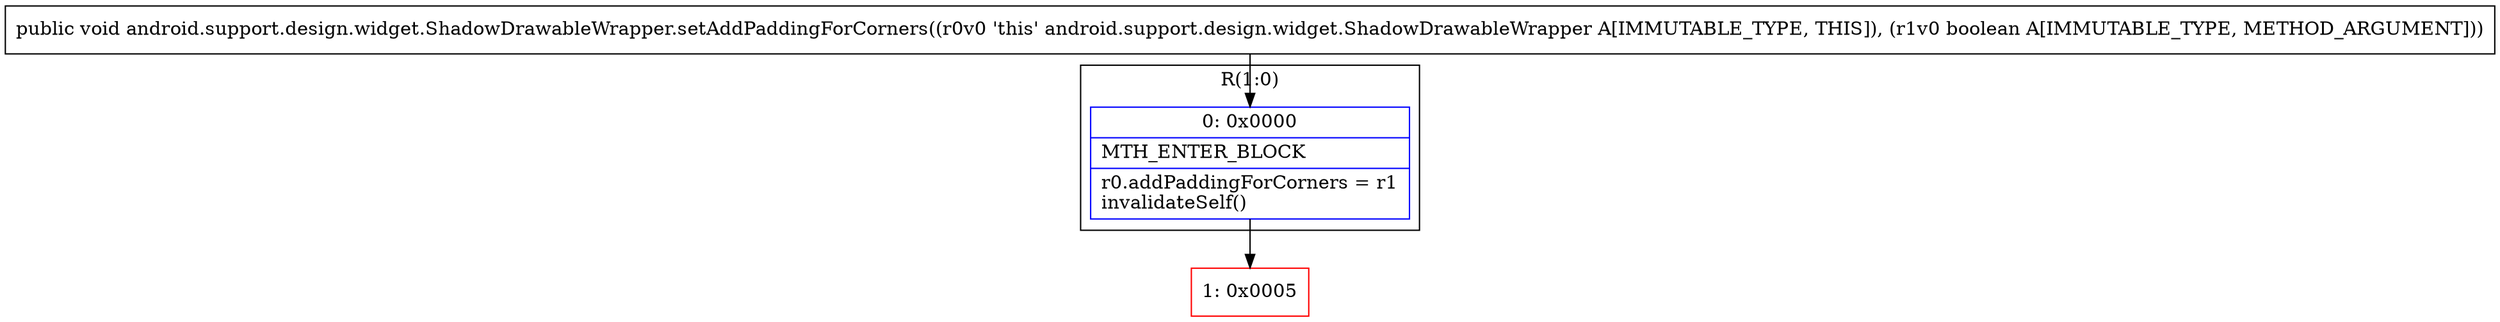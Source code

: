 digraph "CFG forandroid.support.design.widget.ShadowDrawableWrapper.setAddPaddingForCorners(Z)V" {
subgraph cluster_Region_1891231259 {
label = "R(1:0)";
node [shape=record,color=blue];
Node_0 [shape=record,label="{0\:\ 0x0000|MTH_ENTER_BLOCK\l|r0.addPaddingForCorners = r1\linvalidateSelf()\l}"];
}
Node_1 [shape=record,color=red,label="{1\:\ 0x0005}"];
MethodNode[shape=record,label="{public void android.support.design.widget.ShadowDrawableWrapper.setAddPaddingForCorners((r0v0 'this' android.support.design.widget.ShadowDrawableWrapper A[IMMUTABLE_TYPE, THIS]), (r1v0 boolean A[IMMUTABLE_TYPE, METHOD_ARGUMENT])) }"];
MethodNode -> Node_0;
Node_0 -> Node_1;
}

